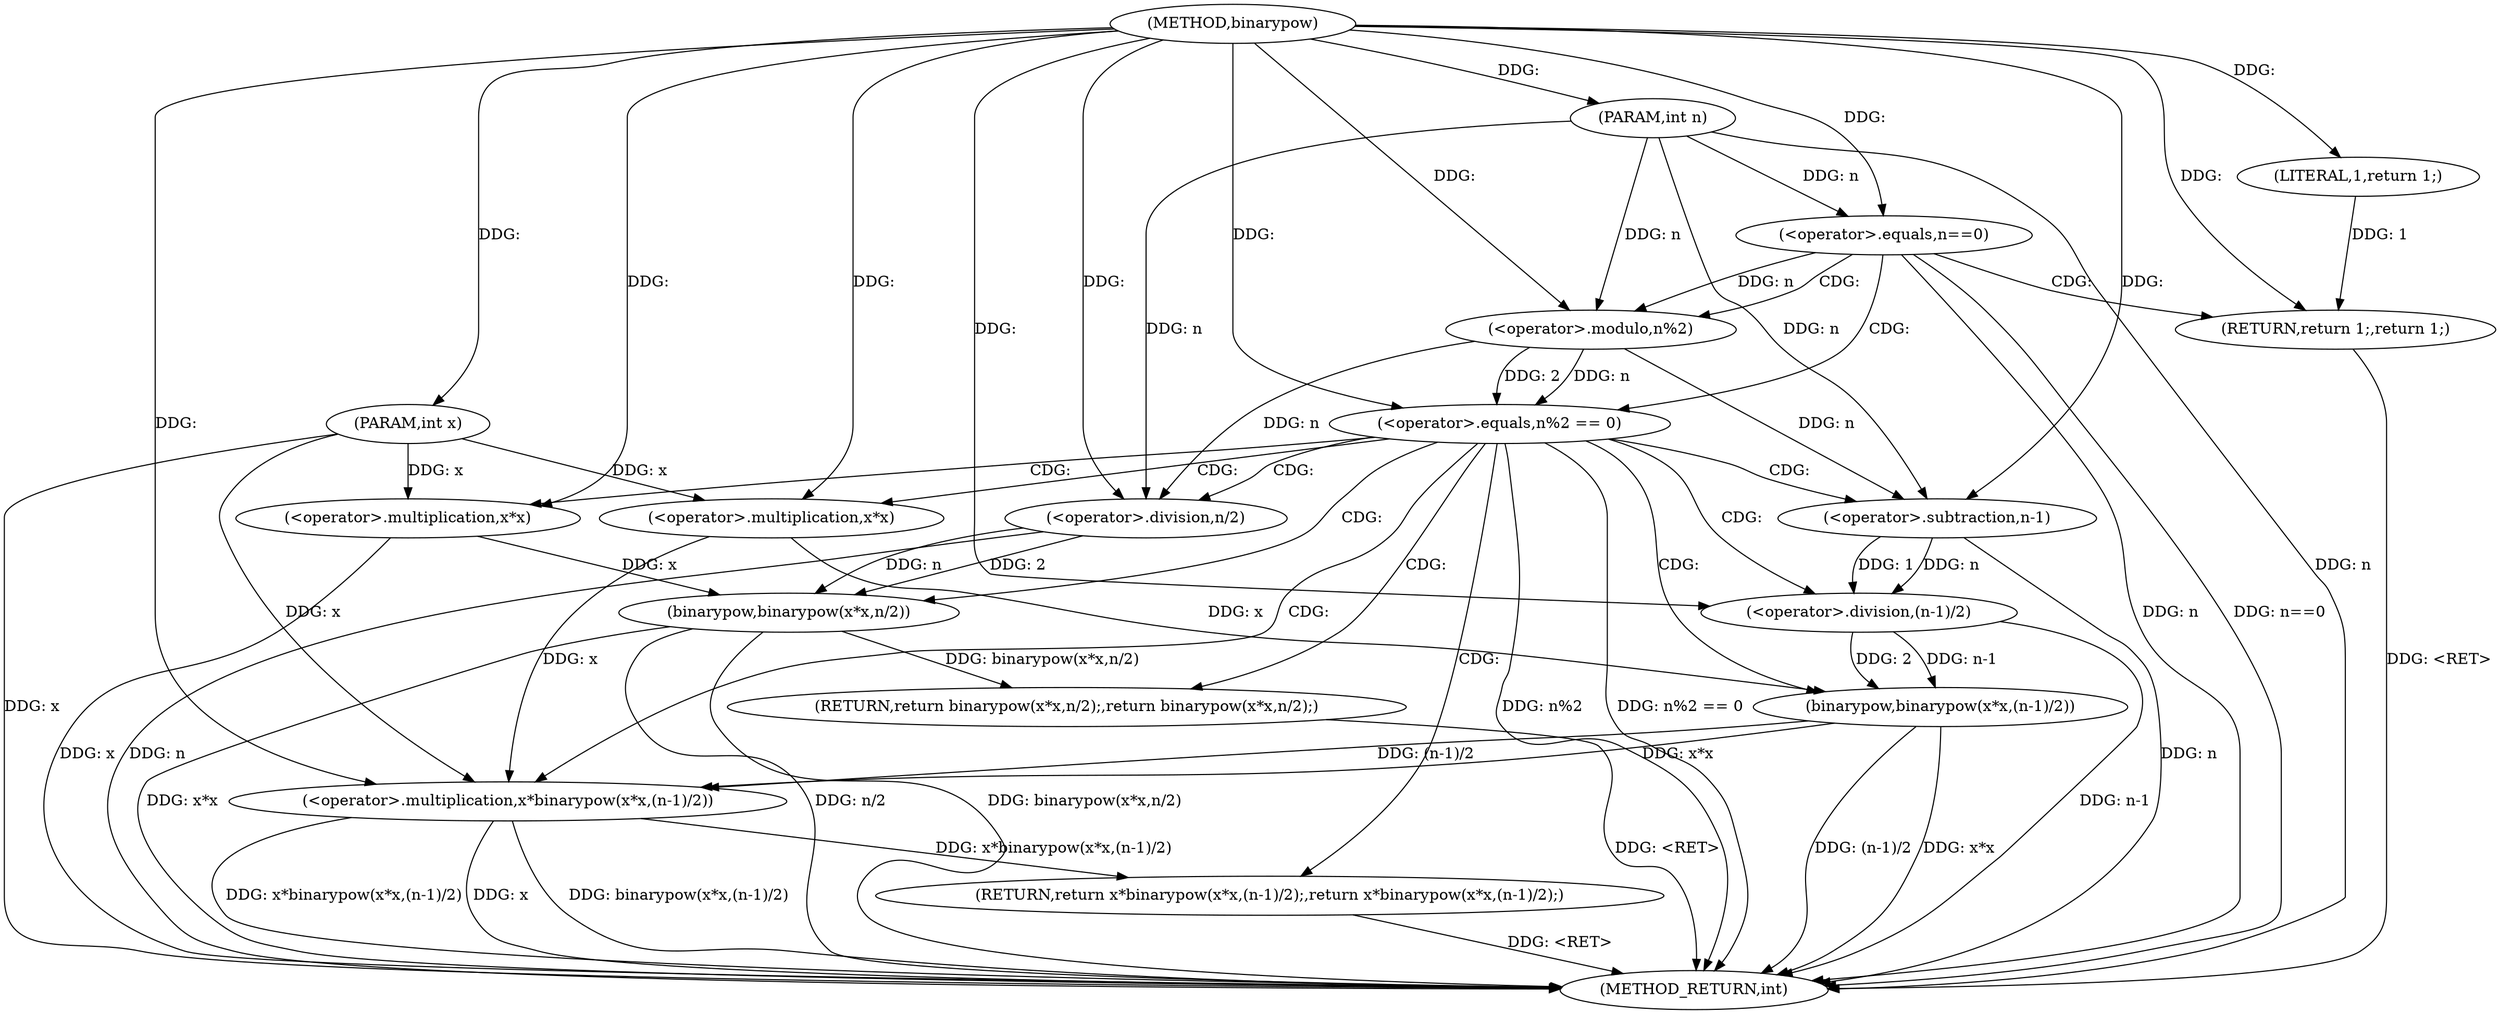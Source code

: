 digraph "binarypow" {  
"1000190" [label = "(METHOD,binarypow)" ]
"1000228" [label = "(METHOD_RETURN,int)" ]
"1000191" [label = "(PARAM,int x)" ]
"1000192" [label = "(PARAM,int n)" ]
"1000195" [label = "(<operator>.equals,n==0)" ]
"1000198" [label = "(RETURN,return 1;,return 1;)" ]
"1000199" [label = "(LITERAL,1,return 1;)" ]
"1000202" [label = "(<operator>.equals,n%2 == 0)" ]
"1000207" [label = "(RETURN,return binarypow(x*x,n/2);,return binarypow(x*x,n/2);)" ]
"1000208" [label = "(binarypow,binarypow(x*x,n/2))" ]
"1000216" [label = "(RETURN,return x*binarypow(x*x,(n-1)/2);,return x*binarypow(x*x,(n-1)/2);)" ]
"1000203" [label = "(<operator>.modulo,n%2)" ]
"1000217" [label = "(<operator>.multiplication,x*binarypow(x*x,(n-1)/2))" ]
"1000209" [label = "(<operator>.multiplication,x*x)" ]
"1000212" [label = "(<operator>.division,n/2)" ]
"1000219" [label = "(binarypow,binarypow(x*x,(n-1)/2))" ]
"1000220" [label = "(<operator>.multiplication,x*x)" ]
"1000223" [label = "(<operator>.division,(n-1)/2)" ]
"1000224" [label = "(<operator>.subtraction,n-1)" ]
  "1000191" -> "1000228"  [ label = "DDG: x"] 
  "1000192" -> "1000228"  [ label = "DDG: n"] 
  "1000195" -> "1000228"  [ label = "DDG: n"] 
  "1000195" -> "1000228"  [ label = "DDG: n==0"] 
  "1000202" -> "1000228"  [ label = "DDG: n%2"] 
  "1000202" -> "1000228"  [ label = "DDG: n%2 == 0"] 
  "1000217" -> "1000228"  [ label = "DDG: x"] 
  "1000219" -> "1000228"  [ label = "DDG: x*x"] 
  "1000224" -> "1000228"  [ label = "DDG: n"] 
  "1000223" -> "1000228"  [ label = "DDG: n-1"] 
  "1000219" -> "1000228"  [ label = "DDG: (n-1)/2"] 
  "1000217" -> "1000228"  [ label = "DDG: binarypow(x*x,(n-1)/2)"] 
  "1000217" -> "1000228"  [ label = "DDG: x*binarypow(x*x,(n-1)/2)"] 
  "1000209" -> "1000228"  [ label = "DDG: x"] 
  "1000208" -> "1000228"  [ label = "DDG: x*x"] 
  "1000212" -> "1000228"  [ label = "DDG: n"] 
  "1000208" -> "1000228"  [ label = "DDG: n/2"] 
  "1000208" -> "1000228"  [ label = "DDG: binarypow(x*x,n/2)"] 
  "1000216" -> "1000228"  [ label = "DDG: <RET>"] 
  "1000198" -> "1000228"  [ label = "DDG: <RET>"] 
  "1000207" -> "1000228"  [ label = "DDG: <RET>"] 
  "1000190" -> "1000191"  [ label = "DDG: "] 
  "1000190" -> "1000192"  [ label = "DDG: "] 
  "1000199" -> "1000198"  [ label = "DDG: 1"] 
  "1000190" -> "1000198"  [ label = "DDG: "] 
  "1000192" -> "1000195"  [ label = "DDG: n"] 
  "1000190" -> "1000195"  [ label = "DDG: "] 
  "1000190" -> "1000199"  [ label = "DDG: "] 
  "1000208" -> "1000207"  [ label = "DDG: binarypow(x*x,n/2)"] 
  "1000203" -> "1000202"  [ label = "DDG: 2"] 
  "1000203" -> "1000202"  [ label = "DDG: n"] 
  "1000190" -> "1000202"  [ label = "DDG: "] 
  "1000217" -> "1000216"  [ label = "DDG: x*binarypow(x*x,(n-1)/2)"] 
  "1000195" -> "1000203"  [ label = "DDG: n"] 
  "1000192" -> "1000203"  [ label = "DDG: n"] 
  "1000190" -> "1000203"  [ label = "DDG: "] 
  "1000209" -> "1000208"  [ label = "DDG: x"] 
  "1000212" -> "1000208"  [ label = "DDG: 2"] 
  "1000212" -> "1000208"  [ label = "DDG: n"] 
  "1000191" -> "1000209"  [ label = "DDG: x"] 
  "1000190" -> "1000209"  [ label = "DDG: "] 
  "1000203" -> "1000212"  [ label = "DDG: n"] 
  "1000192" -> "1000212"  [ label = "DDG: n"] 
  "1000190" -> "1000212"  [ label = "DDG: "] 
  "1000220" -> "1000217"  [ label = "DDG: x"] 
  "1000191" -> "1000217"  [ label = "DDG: x"] 
  "1000190" -> "1000217"  [ label = "DDG: "] 
  "1000219" -> "1000217"  [ label = "DDG: (n-1)/2"] 
  "1000219" -> "1000217"  [ label = "DDG: x*x"] 
  "1000220" -> "1000219"  [ label = "DDG: x"] 
  "1000223" -> "1000219"  [ label = "DDG: n-1"] 
  "1000223" -> "1000219"  [ label = "DDG: 2"] 
  "1000191" -> "1000220"  [ label = "DDG: x"] 
  "1000190" -> "1000220"  [ label = "DDG: "] 
  "1000224" -> "1000223"  [ label = "DDG: 1"] 
  "1000224" -> "1000223"  [ label = "DDG: n"] 
  "1000190" -> "1000223"  [ label = "DDG: "] 
  "1000203" -> "1000224"  [ label = "DDG: n"] 
  "1000192" -> "1000224"  [ label = "DDG: n"] 
  "1000190" -> "1000224"  [ label = "DDG: "] 
  "1000195" -> "1000203"  [ label = "CDG: "] 
  "1000195" -> "1000202"  [ label = "CDG: "] 
  "1000195" -> "1000198"  [ label = "CDG: "] 
  "1000202" -> "1000207"  [ label = "CDG: "] 
  "1000202" -> "1000220"  [ label = "CDG: "] 
  "1000202" -> "1000208"  [ label = "CDG: "] 
  "1000202" -> "1000224"  [ label = "CDG: "] 
  "1000202" -> "1000217"  [ label = "CDG: "] 
  "1000202" -> "1000209"  [ label = "CDG: "] 
  "1000202" -> "1000223"  [ label = "CDG: "] 
  "1000202" -> "1000216"  [ label = "CDG: "] 
  "1000202" -> "1000212"  [ label = "CDG: "] 
  "1000202" -> "1000219"  [ label = "CDG: "] 
}
